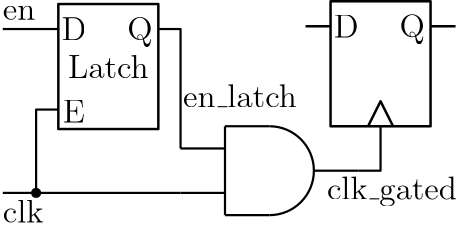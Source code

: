 <?xml version="1.0"?>
<!DOCTYPE ipe SYSTEM "ipe.dtd">
<ipe version="70206" creator="Ipe 7.2.10">
<info created="D:20190815000351" modified="D:20200910150926"/>
<ipestyle name="basic">
<symbol name="arrow/arc(spx)">
<path stroke="sym-stroke" fill="sym-stroke" pen="sym-pen">
0 0 m
-1 0.333 l
-1 -0.333 l
h
</path>
</symbol>
<symbol name="arrow/farc(spx)">
<path stroke="sym-stroke" fill="white" pen="sym-pen">
0 0 m
-1 0.333 l
-1 -0.333 l
h
</path>
</symbol>
<symbol name="arrow/ptarc(spx)">
<path stroke="sym-stroke" fill="sym-stroke" pen="sym-pen">
0 0 m
-1 0.333 l
-0.8 0 l
-1 -0.333 l
h
</path>
</symbol>
<symbol name="arrow/fptarc(spx)">
<path stroke="sym-stroke" fill="white" pen="sym-pen">
0 0 m
-1 0.333 l
-0.8 0 l
-1 -0.333 l
h
</path>
</symbol>
<symbol name="mark/circle(sx)" transformations="translations">
<path fill="sym-stroke">
0.6 0 0 0.6 0 0 e
0.4 0 0 0.4 0 0 e
</path>
</symbol>
<symbol name="mark/disk(sx)" transformations="translations">
<path fill="sym-stroke">
0.6 0 0 0.6 0 0 e
</path>
</symbol>
<symbol name="mark/fdisk(sfx)" transformations="translations">
<group>
<path fill="sym-fill">
0.5 0 0 0.5 0 0 e
</path>
<path fill="sym-stroke" fillrule="eofill">
0.6 0 0 0.6 0 0 e
0.4 0 0 0.4 0 0 e
</path>
</group>
</symbol>
<symbol name="mark/box(sx)" transformations="translations">
<path fill="sym-stroke" fillrule="eofill">
-0.6 -0.6 m
0.6 -0.6 l
0.6 0.6 l
-0.6 0.6 l
h
-0.4 -0.4 m
0.4 -0.4 l
0.4 0.4 l
-0.4 0.4 l
h
</path>
</symbol>
<symbol name="mark/square(sx)" transformations="translations">
<path fill="sym-stroke">
-0.6 -0.6 m
0.6 -0.6 l
0.6 0.6 l
-0.6 0.6 l
h
</path>
</symbol>
<symbol name="mark/fsquare(sfx)" transformations="translations">
<group>
<path fill="sym-fill">
-0.5 -0.5 m
0.5 -0.5 l
0.5 0.5 l
-0.5 0.5 l
h
</path>
<path fill="sym-stroke" fillrule="eofill">
-0.6 -0.6 m
0.6 -0.6 l
0.6 0.6 l
-0.6 0.6 l
h
-0.4 -0.4 m
0.4 -0.4 l
0.4 0.4 l
-0.4 0.4 l
h
</path>
</group>
</symbol>
<symbol name="mark/cross(sx)" transformations="translations">
<group>
<path fill="sym-stroke">
-0.43 -0.57 m
0.57 0.43 l
0.43 0.57 l
-0.57 -0.43 l
h
</path>
<path fill="sym-stroke">
-0.43 0.57 m
0.57 -0.43 l
0.43 -0.57 l
-0.57 0.43 l
h
</path>
</group>
</symbol>
<symbol name="arrow/fnormal(spx)">
<path stroke="sym-stroke" fill="white" pen="sym-pen">
0 0 m
-1 0.333 l
-1 -0.333 l
h
</path>
</symbol>
<symbol name="arrow/pointed(spx)">
<path stroke="sym-stroke" fill="sym-stroke" pen="sym-pen">
0 0 m
-1 0.333 l
-0.8 0 l
-1 -0.333 l
h
</path>
</symbol>
<symbol name="arrow/fpointed(spx)">
<path stroke="sym-stroke" fill="white" pen="sym-pen">
0 0 m
-1 0.333 l
-0.8 0 l
-1 -0.333 l
h
</path>
</symbol>
<symbol name="arrow/linear(spx)">
<path stroke="sym-stroke" pen="sym-pen">
-1 0.333 m
0 0 l
-1 -0.333 l
</path>
</symbol>
<symbol name="arrow/fdouble(spx)">
<path stroke="sym-stroke" fill="white" pen="sym-pen">
0 0 m
-1 0.333 l
-1 -0.333 l
h
-1 0 m
-2 0.333 l
-2 -0.333 l
h
</path>
</symbol>
<symbol name="arrow/double(spx)">
<path stroke="sym-stroke" fill="sym-stroke" pen="sym-pen">
0 0 m
-1 0.333 l
-1 -0.333 l
h
-1 0 m
-2 0.333 l
-2 -0.333 l
h
</path>
</symbol>
<pen name="heavier" value="0.8"/>
<pen name="fat" value="1.2"/>
<pen name="ultrafat" value="2"/>
<symbolsize name="large" value="5"/>
<symbolsize name="small" value="2"/>
<symbolsize name="tiny" value="1.1"/>
<arrowsize name="large" value="10"/>
<arrowsize name="small" value="5"/>
<arrowsize name="tiny" value="3"/>
<color name="red1" value="1 0 0"/>
<color name="red2" value="0.933 0 0"/>
<color name="red3" value="0.804 0 0"/>
<color name="red4" value="0.545 0 0"/>
<color name="green1" value="0 1 0"/>
<color name="green2" value="0 0.933 0"/>
<color name="green3" value="0 0.804 0"/>
<color name="green4" value="0 0.545 0"/>
<color name="green" value="0 1 0"/>
<color name="blue1" value="0 0 1"/>
<color name="blue2" value="0 0 0.933"/>
<color name="blue3" value="0 0 0.804"/>
<color name="blue4" value="0 0 0.545"/>
<color name="yellow" value="1 1 0"/>
<color name="orange" value="1 0.647 0"/>
<color name="gold" value="1 0.843 0"/>
<color name="purple" value="0.627 0.125 0.941"/>
<color name="gray" value="0.745"/>
<color name="brown" value="0.647 0.165 0.165"/>
<color name="navy" value="0 0 0.502"/>
<color name="pink" value="1 0.753 0.796"/>
<color name="seagreen" value="0.18 0.545 0.341"/>
<color name="turquoise" value="0.251 0.878 0.816"/>
<color name="violet" value="0.933 0.51 0.933"/>
<color name="darkblue" value="0 0 0.545"/>
<color name="darkcyan" value="0 0.545 0.545"/>
<color name="darkgray" value="0.663"/>
<color name="darkgreen" value="0 0.392 0"/>
<color name="darkmagenta" value="0.545 0 0.545"/>
<color name="darkorange" value="1 0.549 0"/>
<color name="darkred" value="0.545 0 0"/>
<color name="lightblue" value="0.678 0.847 0.902"/>
<color name="lightcyan" value="0.878 1 1"/>
<color name="lightgray" value="0.827"/>
<color name="lightgreen" value="0.565 0.933 0.565"/>
<color name="lightyellow" value="1 1 0.878"/>
<dashstyle name="dashed1" value="[1] 0"/>
<dashstyle name="dashed2" value="[2] 0"/>
<dashstyle name="dashed3" value="[4] 0"/>
<dashstyle name="dotted1" value="[1 1] 0"/>
<dashstyle name="dotted2" value="[1 2] 0"/>
<dashstyle name="dotted3" value="[1 3] 0"/>
<dashstyle name="dash dotted" value="[4 2 1 2] 0"/>
<dashstyle name="dash dot dotted" value="[4 2 1 2 1 2] 0"/>
<textsize name="large" value="\large"/>
<textsize name="small" value="\small"/>
<textsize name="tiny" value="\tiny"/>
<textsize name="Large" value="\Large"/>
<textsize name="LARGE" value="\LARGE"/>
<textsize name="huge" value="\huge"/>
<textsize name="Huge" value="\Huge"/>
<textsize name="footnote" value="\footnotesize"/>
<textstyle name="center" begin="\begin{center}" end="\end{center}"/>
<textstyle name="itemize" begin="\begin{itemize}" end="\end{itemize}"/>
<textstyle name="item" begin="\begin{itemize}\item{}" end="\end{itemize}"/>
<gridsize name="1 pts" value="1"/>
<gridsize name="2 pts" value="2"/>
<gridsize name="4 pts" value="4"/>
<gridsize name="8 pts (~3 mm)" value="8"/>
<gridsize name="16 pts (~6 mm)" value="16"/>
<gridsize name="32 pts (~12 mm)" value="32"/>
<gridsize name="10 pts (~3.5 mm)" value="10"/>
<gridsize name="20 pts (~7 mm)" value="20"/>
<gridsize name="14 pts (~5 mm)" value="14"/>
<gridsize name="28 pts (~10 mm)" value="28"/>
<gridsize name="56 pts (~20 mm)" value="56"/>
<anglesize name="90 deg" value="90"/>
<anglesize name="60 deg" value="60"/>
<anglesize name="45 deg" value="45"/>
<anglesize name="30 deg" value="30"/>
<anglesize name="22.5 deg" value="22.5"/>
<opacity name="10%" value="0.1"/>
<opacity name="30%" value="0.3"/>
<opacity name="50%" value="0.5"/>
<opacity name="75%" value="0.75"/>
<layout paper="170 85" origin="0 0" frame="170 85"/>
<tiling name="falling" angle="-60" step="4" width="1"/>
<tiling name="rising" angle="30" step="4" width="1"/>
</ipestyle>
<page>
<layer name="alpha"/>
<view layers="alpha" active="alpha"/>
<group layer="alpha" matrix="1 0 0 1 35 -84">
<path stroke="black" pen="heavier">
32 112 m
48 112 l
</path>
<path stroke="black" pen="heavier">
32 96 m
48 96 l
</path>
<path stroke="black" pen="heavier">
48 120 m
48 88 l
</path>
<path matrix="0 -1 1 0 -40 168" stroke="black" pen="heavier">
48 104 m
16 0 0 -16 64 104 80 104 a
</path>
<path stroke="black" pen="heavier">
48 120 m
64 120 l
</path>
<path stroke="black" pen="heavier">
48 88 m
64 88 l
</path>
<path stroke="black" pen="heavier">
80 104 m
96 104 l
</path>
</group>
<path matrix="1 0 0 1 112 -761" stroke="0" pen="0.9">
45 833 m
54 833 l
</path>
<path matrix="1 0 0 1 112 -761" stroke="0" pen="0.9">
0 833 m
9 833 l
</path>
<path matrix="1 0 0 1 112 -761" stroke="0" pen="0.9">
22.5 797 m
27 806 l
31.5 797 l
</path>
<path matrix="1 0 0 1 112 -761" stroke="0" pen="0.9">
9 842 m
45 842 l
45 797 l
9 797 l
h
</path>
<text matrix="1 0 0 1 106.184 -771.651" pos="13.5 779" stroke="0" type="label" width="46.811" height="8.307" depth="2.32" valign="bottom" size="12">clk\_gated</text>
<text matrix="1 0 0 1 114 -756.5" pos="12.6 828.5" stroke="0" type="label" width="8.94" height="8.169" depth="0" halign="center" valign="center" size="12">D</text>
<text matrix="1 0 0 1 118 -757.5" pos="32.4 828.5" stroke="0" type="label" width="9.105" height="8.174" depth="2.32" halign="center" valign="center" size="12">Q</text>
<text matrix="1 0 0 1 -10.5 -777.651" pos="13.5 779" stroke="0" type="label" width="14.632" height="8.302" depth="0" valign="bottom" size="12">clk</text>
<text matrix="1 0 0 1 -10.5 -704.651" pos="13.5 779" stroke="0" type="label" width="11.706" height="5.147" depth="0" valign="bottom" size="12">en</text>
<path matrix="1 0 0 1 -9 0" stroke="black" pen="heavier">
140 20 m
148 20 l
148 36 l
</path>
<path matrix="1 0 0 1 -9 0" stroke="0" pen="heavier">
12 71 m
32 71 l
</path>
<path matrix="1 0 0 1 14 -762" stroke="0" pen="0.9">
9 842 m
45 842 l
45 797 l
9 797 l
h
</path>
<text matrix="1 0 0 1 16 -757.5" pos="12.6 828.5" stroke="0" type="label" width="8.94" height="8.169" depth="0" halign="center" valign="center" size="12">D</text>
<text matrix="1 0 0 1 20 -758.5" pos="32.4 828.5" stroke="0" type="label" width="9.105" height="8.174" depth="2.32" halign="center" valign="center" size="12">Q</text>
<text matrix="1 0 0 1 8.6 -771" pos="32.4 828.5" stroke="0" type="label" width="29.1" height="8.302" depth="0" halign="center" valign="center" size="12">Latch</text>
<text matrix="1 0 0 1 11.1175 -741.651" pos="13.5 779" stroke="0" type="label" width="7.965" height="8.169" depth="0" valign="bottom" size="12">E</text>
<path matrix="1 0 0 1 -9 0" stroke="black" pen="heavier">
68 71 m
76 71 l
76 28 l
</path>
<path matrix="1 0 0 1 -9 0" stroke="black" pen="heavier">
12 12 m
76 12 l
</path>
<path matrix="1 0 0 1 -9 0" stroke="black" pen="heavier">
32 42 m
24 42 l
24 12 l
</path>
<use matrix="1 0 0 1 -9 -1" name="mark/disk(sx)" pos="24 13" size="normal" stroke="black"/>
<text matrix="1 0 0 1 56 -781.5" pos="32.4 828.5" stroke="0" type="label" width="40.958" height="8.302" depth="0" halign="center" valign="center" size="12">en\_latch</text>
</page>
</ipe>
